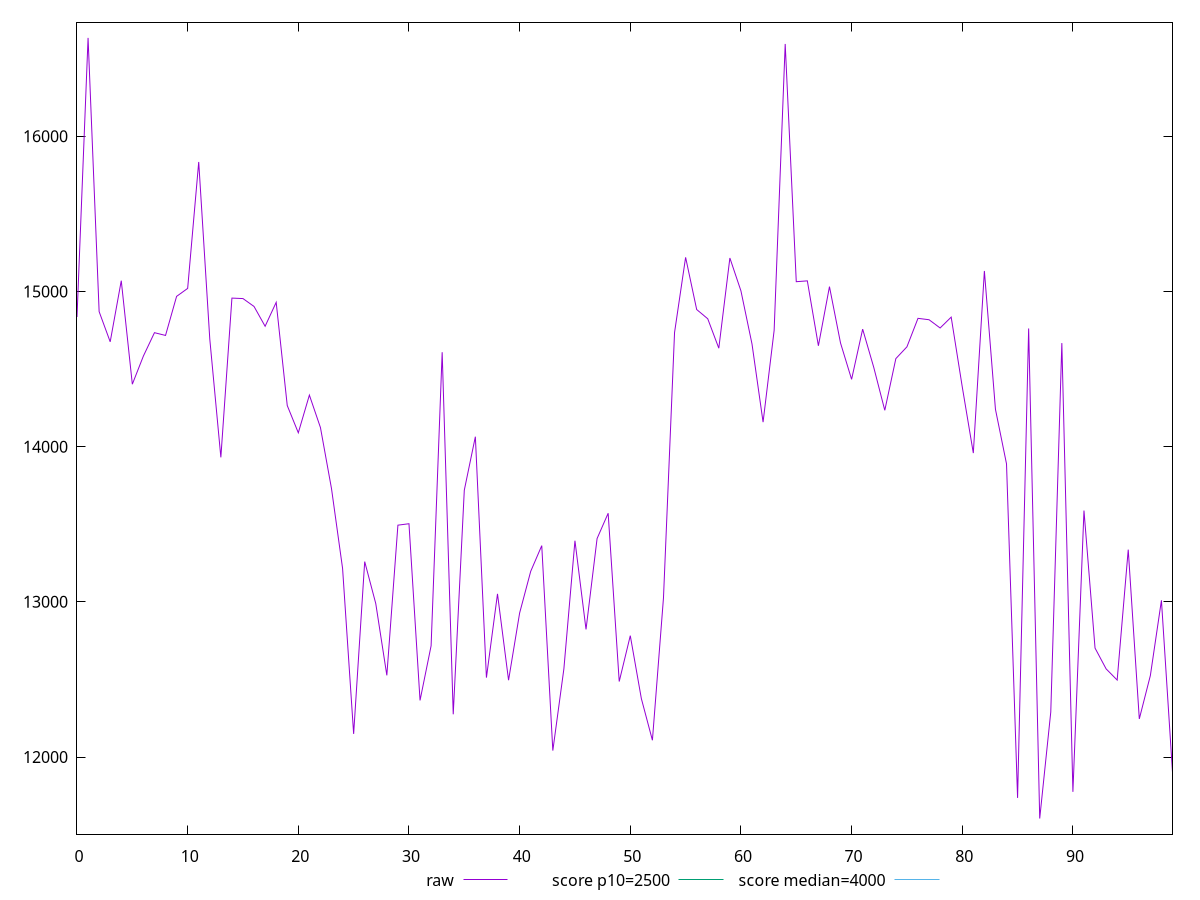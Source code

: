 reset

$raw <<EOF
0 14835.3505
1 16633.5535
2 14869.843999999997
3 14675.332000000002
4 15069.255999999998
5 14402.142999999996
6 14583.6495
7 14734.226000000002
8 14716.455000000002
9 14968.1915
10 15019.4035
11 15834.265
12 14692.84
13 13930.791000000001
14 14957.055499999999
15 14953.975000000002
16 14902.8805
17 14775.491000000004
18 14929.713
19 14264.778999999997
20 14089.204500000003
21 14331.968
22 14122.764999999996
23 13728.9425
24 13215.3335
25 12148.944999999996
26 13259.092500000002
27 12988.450999999997
28 12526.280999999999
29 13493.955000000002
30 13503.193
31 12364.681999999997
32 12716.7465
33 14608.282500000001
34 12275.348999999997
35 13719.351000000002
36 14063.9535
37 12511.4325
38 13051.199
39 12495.043999999998
40 12927.805000000004
41 13196.144
42 13362.151999999998
43 12041.354000000001
44 12568.416
45 13393.572999999997
46 12822.106999999998
47 13407.721
48 13570.817
49 12486.465
50 12781.9015
51 12376.681999999999
52 12108.002
53 13025.502
54 14735.210000000003
55 15219.483000000004
56 14883.360999999999
57 14823.824000000006
58 14634.147500000003
59 15215.361500000003
60 15003.546000000002
61 14661.212
62 14157.747
63 14749.053999999996
64 16594.547
65 15062.704500000003
66 15068.103
67 14649.854000000001
68 15030.7295
69 14667.702
70 14433.568500000003
71 14756.993499999999
72 14511.18
73 14234.067000000003
74 14567.184500000001
75 14642.956000000002
76 14826.579000000002
77 14817.567
78 14764.489000000001
79 14834.395
80 14385.329999999998
81 13958.325999999997
82 15131.8815
83 14240.561000000002
84 13888.884999999998
85 11736.354500000001
86 14761.121
87 11603.7045
88 12289.983500000002
89 14667.361499999997
90 11775.710000000003
91 13588.0615
92 12701.851500000004
93 12568.054
94 12495.879
95 13336.271499999999
96 12245.384000000002
97 12525.170999999998
98 13009.489499999998
99 11901.911499999998
EOF

set key outside below
set xrange [0:99]
set yrange [11503.10752:16734.15048]
set trange [11503.10752:16734.15048]
set terminal svg size 640, 500 enhanced background rgb 'white'
set output "reprap/largest-contentful-paint/samples/pages+cached+noexternal+nomedia/raw/values.svg"

plot $raw title "raw" with line, \
     2500 title "score p10=2500", \
     4000 title "score median=4000"

reset
